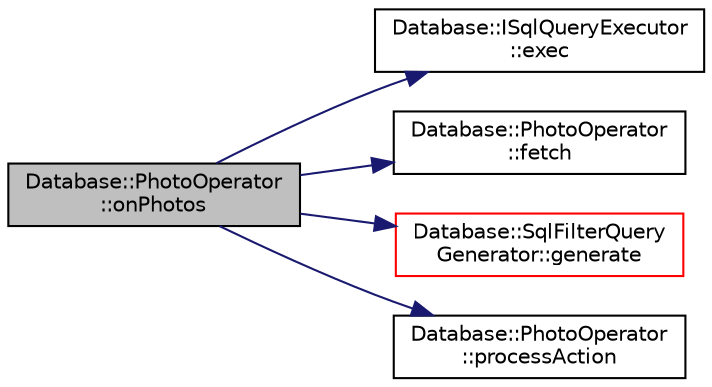 digraph "Database::PhotoOperator::onPhotos"
{
 // LATEX_PDF_SIZE
  edge [fontname="Helvetica",fontsize="10",labelfontname="Helvetica",labelfontsize="10"];
  node [fontname="Helvetica",fontsize="10",shape=record];
  rankdir="LR";
  Node1 [label="Database::PhotoOperator\l::onPhotos",height=0.2,width=0.4,color="black", fillcolor="grey75", style="filled", fontcolor="black",tooltip=" "];
  Node1 -> Node2 [color="midnightblue",fontsize="10",style="solid",fontname="Helvetica"];
  Node2 [label="Database::ISqlQueryExecutor\l::exec",height=0.2,width=0.4,color="black", fillcolor="white", style="filled",URL="$struct_database_1_1_i_sql_query_executor.html#acfcd209fa4cb62eb1c1f99bbdd653131",tooltip=" "];
  Node1 -> Node3 [color="midnightblue",fontsize="10",style="solid",fontname="Helvetica"];
  Node3 [label="Database::PhotoOperator\l::fetch",height=0.2,width=0.4,color="black", fillcolor="white", style="filled",URL="$class_database_1_1_photo_operator.html#a9683391f66d12745b7a7ba9bd695f265",tooltip="collect photo ids SELECTed by SQL query"];
  Node1 -> Node4 [color="midnightblue",fontsize="10",style="solid",fontname="Helvetica"];
  Node4 [label="Database::SqlFilterQuery\lGenerator::generate",height=0.2,width=0.4,color="red", fillcolor="white", style="filled",URL="$class_database_1_1_sql_filter_query_generator.html#a41b86be1876d22b283d495106b9bcf0c",tooltip=" "];
  Node1 -> Node6 [color="midnightblue",fontsize="10",style="solid",fontname="Helvetica"];
  Node6 [label="Database::PhotoOperator\l::processAction",height=0.2,width=0.4,color="black", fillcolor="white", style="filled",URL="$class_database_1_1_photo_operator.html#a308856b17ad3e63894f06306163b3b67",tooltip=" "];
}
